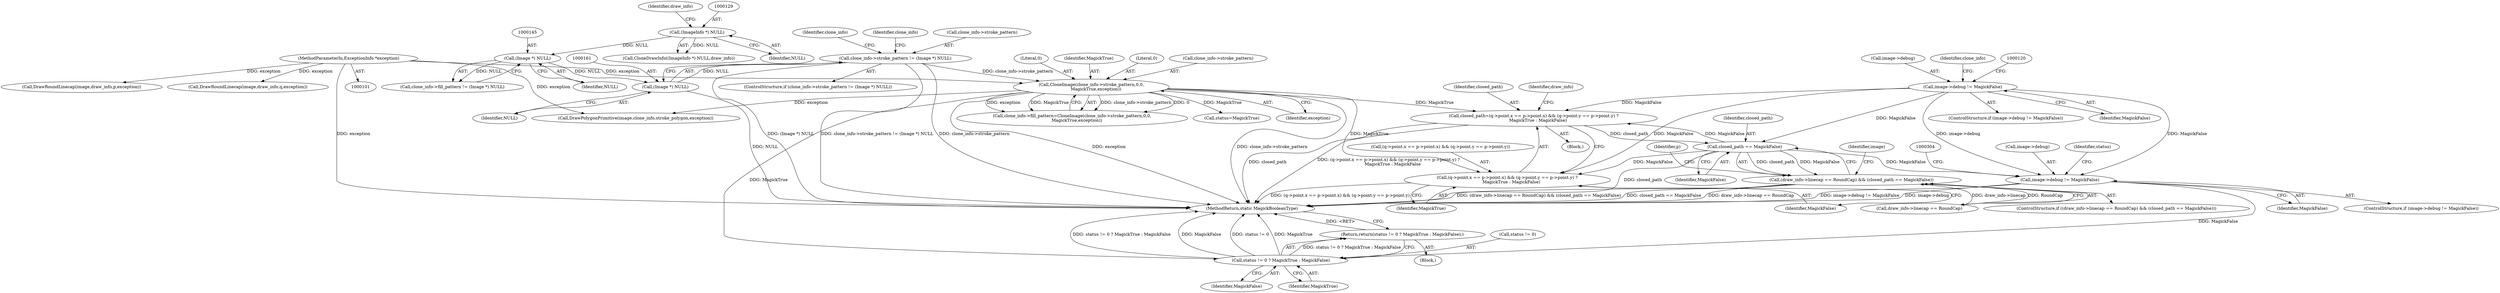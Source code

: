 digraph "0_ImageMagick_726812fa2fa7ce16bcf58f6e115f65427a1c0950_3@API" {
"1000244" [label="(Call,closed_path=(q->point.x == p->point.x) && (q->point.y == p->point.y) ?\n      MagickTrue : MagickFalse)"];
"1000167" [label="(Call,CloneImage(clone_info->stroke_pattern,0,0,\n       MagickTrue,exception))"];
"1000156" [label="(Call,clone_info->stroke_pattern != (Image *) NULL)"];
"1000160" [label="(Call,(Image *) NULL)"];
"1000144" [label="(Call,(Image *) NULL)"];
"1000128" [label="(Call,(ImageInfo *) NULL)"];
"1000105" [label="(MethodParameterIn,ExceptionInfo *exception)"];
"1000114" [label="(Call,image->debug != MagickFalse)"];
"1000279" [label="(Call,closed_path == MagickFalse)"];
"1000244" [label="(Call,closed_path=(q->point.x == p->point.x) && (q->point.y == p->point.y) ?\n      MagickTrue : MagickFalse)"];
"1000246" [label="(Call,(q->point.x == p->point.x) && (q->point.y == p->point.y) ?\n      MagickTrue : MagickFalse)"];
"1000273" [label="(Call,(draw_info->linecap == RoundCap) && (closed_path == MagickFalse))"];
"1000298" [label="(Call,image->debug != MagickFalse)"];
"1000310" [label="(Call,status != 0 ? MagickTrue : MagickFalse)"];
"1000309" [label="(Return,return(status != 0 ? MagickTrue : MagickFalse);)"];
"1000309" [label="(Return,return(status != 0 ? MagickTrue : MagickFalse);)"];
"1000270" [label="(Identifier,MagickTrue)"];
"1000105" [label="(MethodParameterIn,ExceptionInfo *exception)"];
"1000219" [label="(Call,DrawPolygonPrimitive(image,clone_info,stroke_polygon,exception))"];
"1000130" [label="(Identifier,NULL)"];
"1000146" [label="(Identifier,NULL)"];
"1000283" [label="(Call,DrawRoundLinecap(image,draw_info,p,exception))"];
"1000131" [label="(Identifier,draw_info)"];
"1000113" [label="(ControlStructure,if (image->debug != MagickFalse))"];
"1000302" [label="(Identifier,MagickFalse)"];
"1000172" [label="(Literal,0)"];
"1000311" [label="(Call,status != 0)"];
"1000140" [label="(Call,clone_info->fill_pattern != (Image *) NULL)"];
"1000165" [label="(Identifier,clone_info)"];
"1000115" [label="(Call,image->debug)"];
"1000160" [label="(Call,(Image *) NULL)"];
"1000315" [label="(Identifier,MagickFalse)"];
"1000244" [label="(Call,closed_path=(q->point.x == p->point.x) && (q->point.y == p->point.y) ?\n      MagickTrue : MagickFalse)"];
"1000284" [label="(Identifier,image)"];
"1000155" [label="(ControlStructure,if (clone_info->stroke_pattern != (Image *) NULL))"];
"1000247" [label="(Call,(q->point.x == p->point.x) && (q->point.y == p->point.y))"];
"1000245" [label="(Identifier,closed_path)"];
"1000163" [label="(Call,clone_info->fill_pattern=CloneImage(clone_info->stroke_pattern,0,0,\n       MagickTrue,exception))"];
"1000168" [label="(Call,clone_info->stroke_pattern)"];
"1000271" [label="(Identifier,MagickFalse)"];
"1000144" [label="(Call,(Image *) NULL)"];
"1000162" [label="(Identifier,NULL)"];
"1000288" [label="(Call,DrawRoundLinecap(image,draw_info,q,exception))"];
"1000273" [label="(Call,(draw_info->linecap == RoundCap) && (closed_path == MagickFalse))"];
"1000114" [label="(Call,image->debug != MagickFalse)"];
"1000126" [label="(Identifier,clone_info)"];
"1000299" [label="(Call,image->debug)"];
"1000297" [label="(ControlStructure,if (image->debug != MagickFalse))"];
"1000127" [label="(Call,CloneDrawInfo((ImageInfo *) NULL,draw_info))"];
"1000194" [label="(Call,status=MagickTrue)"];
"1000167" [label="(Call,CloneImage(clone_info->stroke_pattern,0,0,\n       MagickTrue,exception))"];
"1000118" [label="(Identifier,MagickFalse)"];
"1000312" [label="(Identifier,status)"];
"1000281" [label="(Identifier,MagickFalse)"];
"1000178" [label="(Identifier,clone_info)"];
"1000174" [label="(Identifier,exception)"];
"1000314" [label="(Identifier,MagickTrue)"];
"1000276" [label="(Identifier,draw_info)"];
"1000157" [label="(Call,clone_info->stroke_pattern)"];
"1000128" [label="(Call,(ImageInfo *) NULL)"];
"1000106" [label="(Block,)"];
"1000211" [label="(Block,)"];
"1000274" [label="(Call,draw_info->linecap == RoundCap)"];
"1000298" [label="(Call,image->debug != MagickFalse)"];
"1000171" [label="(Literal,0)"];
"1000173" [label="(Identifier,MagickTrue)"];
"1000156" [label="(Call,clone_info->stroke_pattern != (Image *) NULL)"];
"1000246" [label="(Call,(q->point.x == p->point.x) && (q->point.y == p->point.y) ?\n      MagickTrue : MagickFalse)"];
"1000207" [label="(Identifier,p)"];
"1000272" [label="(ControlStructure,if ((draw_info->linecap == RoundCap) && (closed_path == MagickFalse)))"];
"1000280" [label="(Identifier,closed_path)"];
"1000279" [label="(Call,closed_path == MagickFalse)"];
"1000310" [label="(Call,status != 0 ? MagickTrue : MagickFalse)"];
"1000316" [label="(MethodReturn,static MagickBooleanType)"];
"1000244" -> "1000211"  [label="AST: "];
"1000244" -> "1000246"  [label="CFG: "];
"1000245" -> "1000244"  [label="AST: "];
"1000246" -> "1000244"  [label="AST: "];
"1000276" -> "1000244"  [label="CFG: "];
"1000244" -> "1000316"  [label="DDG: closed_path"];
"1000244" -> "1000316"  [label="DDG: (q->point.x == p->point.x) && (q->point.y == p->point.y) ?\n      MagickTrue : MagickFalse"];
"1000167" -> "1000244"  [label="DDG: MagickTrue"];
"1000114" -> "1000244"  [label="DDG: MagickFalse"];
"1000279" -> "1000244"  [label="DDG: MagickFalse"];
"1000244" -> "1000279"  [label="DDG: closed_path"];
"1000167" -> "1000163"  [label="AST: "];
"1000167" -> "1000174"  [label="CFG: "];
"1000168" -> "1000167"  [label="AST: "];
"1000171" -> "1000167"  [label="AST: "];
"1000172" -> "1000167"  [label="AST: "];
"1000173" -> "1000167"  [label="AST: "];
"1000174" -> "1000167"  [label="AST: "];
"1000163" -> "1000167"  [label="CFG: "];
"1000167" -> "1000316"  [label="DDG: clone_info->stroke_pattern"];
"1000167" -> "1000316"  [label="DDG: exception"];
"1000167" -> "1000163"  [label="DDG: clone_info->stroke_pattern"];
"1000167" -> "1000163"  [label="DDG: 0"];
"1000167" -> "1000163"  [label="DDG: exception"];
"1000167" -> "1000163"  [label="DDG: MagickTrue"];
"1000156" -> "1000167"  [label="DDG: clone_info->stroke_pattern"];
"1000105" -> "1000167"  [label="DDG: exception"];
"1000167" -> "1000194"  [label="DDG: MagickTrue"];
"1000167" -> "1000219"  [label="DDG: exception"];
"1000167" -> "1000246"  [label="DDG: MagickTrue"];
"1000167" -> "1000310"  [label="DDG: MagickTrue"];
"1000156" -> "1000155"  [label="AST: "];
"1000156" -> "1000160"  [label="CFG: "];
"1000157" -> "1000156"  [label="AST: "];
"1000160" -> "1000156"  [label="AST: "];
"1000165" -> "1000156"  [label="CFG: "];
"1000178" -> "1000156"  [label="CFG: "];
"1000156" -> "1000316"  [label="DDG: clone_info->stroke_pattern"];
"1000156" -> "1000316"  [label="DDG: (Image *) NULL"];
"1000156" -> "1000316"  [label="DDG: clone_info->stroke_pattern != (Image *) NULL"];
"1000160" -> "1000156"  [label="DDG: NULL"];
"1000160" -> "1000162"  [label="CFG: "];
"1000161" -> "1000160"  [label="AST: "];
"1000162" -> "1000160"  [label="AST: "];
"1000160" -> "1000316"  [label="DDG: NULL"];
"1000144" -> "1000160"  [label="DDG: NULL"];
"1000144" -> "1000140"  [label="AST: "];
"1000144" -> "1000146"  [label="CFG: "];
"1000145" -> "1000144"  [label="AST: "];
"1000146" -> "1000144"  [label="AST: "];
"1000140" -> "1000144"  [label="CFG: "];
"1000144" -> "1000140"  [label="DDG: NULL"];
"1000128" -> "1000144"  [label="DDG: NULL"];
"1000128" -> "1000127"  [label="AST: "];
"1000128" -> "1000130"  [label="CFG: "];
"1000129" -> "1000128"  [label="AST: "];
"1000130" -> "1000128"  [label="AST: "];
"1000131" -> "1000128"  [label="CFG: "];
"1000128" -> "1000127"  [label="DDG: NULL"];
"1000105" -> "1000101"  [label="AST: "];
"1000105" -> "1000316"  [label="DDG: exception"];
"1000105" -> "1000219"  [label="DDG: exception"];
"1000105" -> "1000283"  [label="DDG: exception"];
"1000105" -> "1000288"  [label="DDG: exception"];
"1000114" -> "1000113"  [label="AST: "];
"1000114" -> "1000118"  [label="CFG: "];
"1000115" -> "1000114"  [label="AST: "];
"1000118" -> "1000114"  [label="AST: "];
"1000120" -> "1000114"  [label="CFG: "];
"1000126" -> "1000114"  [label="CFG: "];
"1000114" -> "1000246"  [label="DDG: MagickFalse"];
"1000114" -> "1000279"  [label="DDG: MagickFalse"];
"1000114" -> "1000298"  [label="DDG: image->debug"];
"1000114" -> "1000298"  [label="DDG: MagickFalse"];
"1000279" -> "1000273"  [label="AST: "];
"1000279" -> "1000281"  [label="CFG: "];
"1000280" -> "1000279"  [label="AST: "];
"1000281" -> "1000279"  [label="AST: "];
"1000273" -> "1000279"  [label="CFG: "];
"1000279" -> "1000316"  [label="DDG: closed_path"];
"1000279" -> "1000246"  [label="DDG: MagickFalse"];
"1000279" -> "1000273"  [label="DDG: closed_path"];
"1000279" -> "1000273"  [label="DDG: MagickFalse"];
"1000279" -> "1000298"  [label="DDG: MagickFalse"];
"1000246" -> "1000270"  [label="CFG: "];
"1000246" -> "1000271"  [label="CFG: "];
"1000247" -> "1000246"  [label="AST: "];
"1000270" -> "1000246"  [label="AST: "];
"1000271" -> "1000246"  [label="AST: "];
"1000246" -> "1000316"  [label="DDG: (q->point.x == p->point.x) && (q->point.y == p->point.y)"];
"1000273" -> "1000272"  [label="AST: "];
"1000273" -> "1000274"  [label="CFG: "];
"1000274" -> "1000273"  [label="AST: "];
"1000284" -> "1000273"  [label="CFG: "];
"1000207" -> "1000273"  [label="CFG: "];
"1000273" -> "1000316"  [label="DDG: draw_info->linecap == RoundCap"];
"1000273" -> "1000316"  [label="DDG: (draw_info->linecap == RoundCap) && (closed_path == MagickFalse)"];
"1000273" -> "1000316"  [label="DDG: closed_path == MagickFalse"];
"1000274" -> "1000273"  [label="DDG: draw_info->linecap"];
"1000274" -> "1000273"  [label="DDG: RoundCap"];
"1000298" -> "1000297"  [label="AST: "];
"1000298" -> "1000302"  [label="CFG: "];
"1000299" -> "1000298"  [label="AST: "];
"1000302" -> "1000298"  [label="AST: "];
"1000304" -> "1000298"  [label="CFG: "];
"1000312" -> "1000298"  [label="CFG: "];
"1000298" -> "1000316"  [label="DDG: image->debug != MagickFalse"];
"1000298" -> "1000316"  [label="DDG: image->debug"];
"1000298" -> "1000310"  [label="DDG: MagickFalse"];
"1000310" -> "1000309"  [label="AST: "];
"1000310" -> "1000314"  [label="CFG: "];
"1000310" -> "1000315"  [label="CFG: "];
"1000311" -> "1000310"  [label="AST: "];
"1000314" -> "1000310"  [label="AST: "];
"1000315" -> "1000310"  [label="AST: "];
"1000309" -> "1000310"  [label="CFG: "];
"1000310" -> "1000316"  [label="DDG: status != 0 ? MagickTrue : MagickFalse"];
"1000310" -> "1000316"  [label="DDG: MagickFalse"];
"1000310" -> "1000316"  [label="DDG: status != 0"];
"1000310" -> "1000316"  [label="DDG: MagickTrue"];
"1000310" -> "1000309"  [label="DDG: status != 0 ? MagickTrue : MagickFalse"];
"1000309" -> "1000106"  [label="AST: "];
"1000316" -> "1000309"  [label="CFG: "];
"1000309" -> "1000316"  [label="DDG: <RET>"];
}
